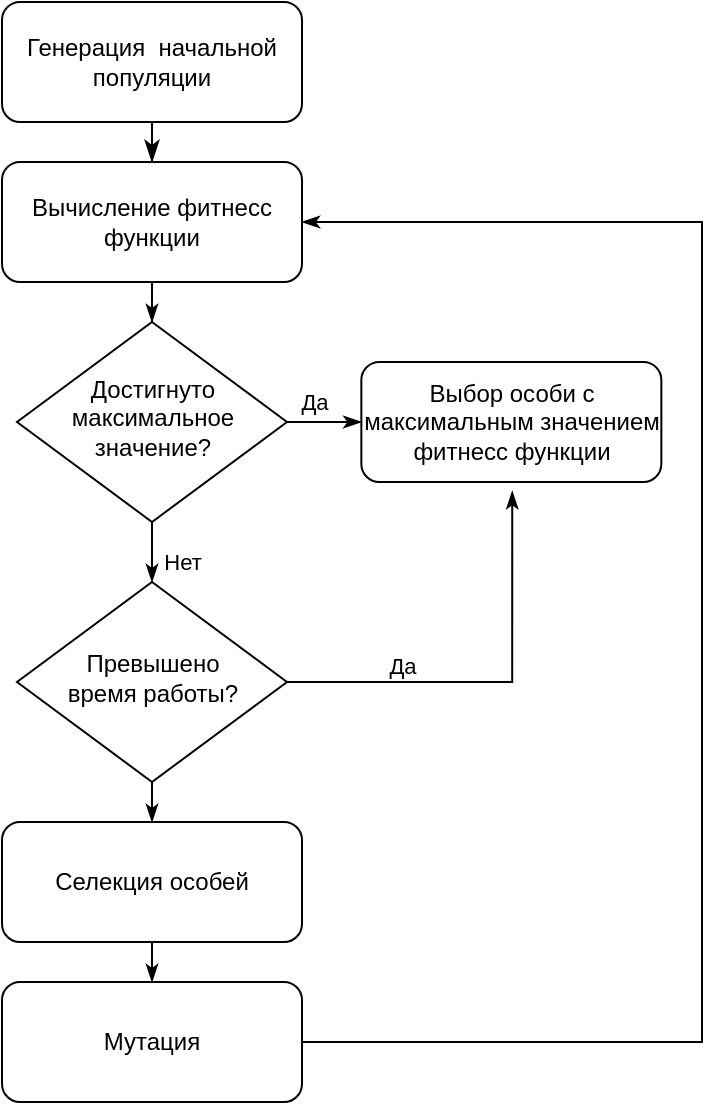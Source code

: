 <mxfile version="14.7.6" type="device"><diagram id="C5RBs43oDa-KdzZeNtuy" name="Page-1"><mxGraphModel dx="906" dy="813" grid="1" gridSize="10" guides="1" tooltips="1" connect="1" arrows="1" fold="1" page="1" pageScale="1" pageWidth="827" pageHeight="1169" math="0" shadow="0"><root><mxCell id="WIyWlLk6GJQsqaUBKTNV-0"/><mxCell id="WIyWlLk6GJQsqaUBKTNV-1" parent="WIyWlLk6GJQsqaUBKTNV-0"/><mxCell id="WIyWlLk6GJQsqaUBKTNV-2" value="" style="rounded=0;html=1;jettySize=auto;orthogonalLoop=1;fontSize=11;endArrow=classicThin;endFill=1;endSize=8;strokeWidth=1;shadow=0;labelBackgroundColor=none;edgeStyle=orthogonalEdgeStyle;entryX=0.5;entryY=0;entryDx=0;entryDy=0;" parent="WIyWlLk6GJQsqaUBKTNV-1" source="WIyWlLk6GJQsqaUBKTNV-3" target="eXZwX7scdl3ENfkhon3l-0" edge="1"><mxGeometry relative="1" as="geometry"/></mxCell><mxCell id="WIyWlLk6GJQsqaUBKTNV-3" value="Генерация &amp;nbsp;начальной популяции" style="rounded=1;whiteSpace=wrap;html=1;fontSize=12;glass=0;strokeWidth=1;shadow=0;" parent="WIyWlLk6GJQsqaUBKTNV-1" vertex="1"><mxGeometry x="160" y="100" width="150" height="60" as="geometry"/></mxCell><mxCell id="eXZwX7scdl3ENfkhon3l-3" style="edgeStyle=orthogonalEdgeStyle;rounded=0;orthogonalLoop=1;jettySize=auto;html=1;endArrow=classicThin;endFill=1;entryX=0;entryY=0.5;entryDx=0;entryDy=0;" edge="1" parent="WIyWlLk6GJQsqaUBKTNV-1" source="WIyWlLk6GJQsqaUBKTNV-6" target="eXZwX7scdl3ENfkhon3l-10"><mxGeometry relative="1" as="geometry"><mxPoint x="390" y="320" as="targetPoint"/></mxGeometry></mxCell><mxCell id="eXZwX7scdl3ENfkhon3l-4" value="Да" style="edgeLabel;html=1;align=center;verticalAlign=middle;resizable=0;points=[];" vertex="1" connectable="0" parent="eXZwX7scdl3ENfkhon3l-3"><mxGeometry x="0.229" y="1" relative="1" as="geometry"><mxPoint x="-8" y="-9" as="offset"/></mxGeometry></mxCell><mxCell id="eXZwX7scdl3ENfkhon3l-13" value="Нет" style="edgeStyle=orthogonalEdgeStyle;rounded=0;orthogonalLoop=1;jettySize=auto;html=1;entryX=0.5;entryY=0;entryDx=0;entryDy=0;endArrow=classicThin;endFill=1;" edge="1" parent="WIyWlLk6GJQsqaUBKTNV-1" source="WIyWlLk6GJQsqaUBKTNV-6" target="eXZwX7scdl3ENfkhon3l-8"><mxGeometry x="-0.198" y="-15" relative="1" as="geometry"><mxPoint as="offset"/></mxGeometry></mxCell><mxCell id="WIyWlLk6GJQsqaUBKTNV-6" value="Достигнуто максимальное значение?" style="rhombus;whiteSpace=wrap;html=1;shadow=0;fontFamily=Helvetica;fontSize=12;align=center;strokeWidth=1;spacing=6;spacingTop=-4;" parent="WIyWlLk6GJQsqaUBKTNV-1" vertex="1"><mxGeometry x="167.5" y="260" width="135" height="100" as="geometry"/></mxCell><mxCell id="eXZwX7scdl3ENfkhon3l-2" style="edgeStyle=orthogonalEdgeStyle;rounded=0;orthogonalLoop=1;jettySize=auto;html=1;entryX=0.5;entryY=0;entryDx=0;entryDy=0;endArrow=classicThin;endFill=1;" edge="1" parent="WIyWlLk6GJQsqaUBKTNV-1" source="eXZwX7scdl3ENfkhon3l-0" target="WIyWlLk6GJQsqaUBKTNV-6"><mxGeometry relative="1" as="geometry"/></mxCell><mxCell id="eXZwX7scdl3ENfkhon3l-0" value="Вычисление фитнесс функции" style="rounded=1;whiteSpace=wrap;html=1;fontSize=12;glass=0;strokeWidth=1;shadow=0;" vertex="1" parent="WIyWlLk6GJQsqaUBKTNV-1"><mxGeometry x="160" y="180" width="150" height="60" as="geometry"/></mxCell><mxCell id="eXZwX7scdl3ENfkhon3l-17" style="edgeStyle=orthogonalEdgeStyle;rounded=0;orthogonalLoop=1;jettySize=auto;html=1;endArrow=classicThin;endFill=1;" edge="1" parent="WIyWlLk6GJQsqaUBKTNV-1" source="eXZwX7scdl3ENfkhon3l-5" target="eXZwX7scdl3ENfkhon3l-6"><mxGeometry relative="1" as="geometry"/></mxCell><mxCell id="eXZwX7scdl3ENfkhon3l-5" value="Селекция особей" style="rounded=1;whiteSpace=wrap;html=1;fontSize=12;glass=0;strokeWidth=1;shadow=0;" vertex="1" parent="WIyWlLk6GJQsqaUBKTNV-1"><mxGeometry x="160" y="510" width="150" height="60" as="geometry"/></mxCell><mxCell id="eXZwX7scdl3ENfkhon3l-15" style="edgeStyle=orthogonalEdgeStyle;rounded=0;orthogonalLoop=1;jettySize=auto;html=1;endArrow=classicThin;endFill=1;entryX=1;entryY=0.5;entryDx=0;entryDy=0;exitX=1;exitY=0.5;exitDx=0;exitDy=0;" edge="1" parent="WIyWlLk6GJQsqaUBKTNV-1" source="eXZwX7scdl3ENfkhon3l-6" target="eXZwX7scdl3ENfkhon3l-0"><mxGeometry relative="1" as="geometry"><mxPoint x="500" y="390" as="targetPoint"/><Array as="points"><mxPoint x="510" y="620"/><mxPoint x="510" y="210"/></Array></mxGeometry></mxCell><mxCell id="eXZwX7scdl3ENfkhon3l-6" value="Мутация" style="rounded=1;whiteSpace=wrap;html=1;fontSize=12;glass=0;strokeWidth=1;shadow=0;" vertex="1" parent="WIyWlLk6GJQsqaUBKTNV-1"><mxGeometry x="160" y="590" width="150" height="60" as="geometry"/></mxCell><mxCell id="eXZwX7scdl3ENfkhon3l-9" style="edgeStyle=orthogonalEdgeStyle;rounded=0;orthogonalLoop=1;jettySize=auto;html=1;endArrow=classicThin;endFill=1;entryX=0.503;entryY=1.076;entryDx=0;entryDy=0;entryPerimeter=0;" edge="1" parent="WIyWlLk6GJQsqaUBKTNV-1" source="eXZwX7scdl3ENfkhon3l-8" target="eXZwX7scdl3ENfkhon3l-10"><mxGeometry relative="1" as="geometry"><mxPoint x="390" y="450" as="targetPoint"/></mxGeometry></mxCell><mxCell id="eXZwX7scdl3ENfkhon3l-16" style="edgeStyle=orthogonalEdgeStyle;rounded=0;orthogonalLoop=1;jettySize=auto;html=1;endArrow=classicThin;endFill=1;" edge="1" parent="WIyWlLk6GJQsqaUBKTNV-1" source="eXZwX7scdl3ENfkhon3l-8" target="eXZwX7scdl3ENfkhon3l-5"><mxGeometry relative="1" as="geometry"/></mxCell><mxCell id="eXZwX7scdl3ENfkhon3l-8" value="Превышено &lt;br&gt;время работы?" style="rhombus;whiteSpace=wrap;html=1;shadow=0;fontFamily=Helvetica;fontSize=12;align=center;strokeWidth=1;spacing=6;spacingTop=-4;" vertex="1" parent="WIyWlLk6GJQsqaUBKTNV-1"><mxGeometry x="167.5" y="390" width="135" height="100" as="geometry"/></mxCell><mxCell id="eXZwX7scdl3ENfkhon3l-10" value="Выбор особи с максимальным значением фитнесс функции" style="rounded=1;whiteSpace=wrap;html=1;fontSize=12;glass=0;strokeWidth=1;shadow=0;" vertex="1" parent="WIyWlLk6GJQsqaUBKTNV-1"><mxGeometry x="339.67" y="280" width="150" height="60" as="geometry"/></mxCell><mxCell id="eXZwX7scdl3ENfkhon3l-14" value="Да" style="edgeLabel;html=1;align=center;verticalAlign=middle;resizable=0;points=[];" vertex="1" connectable="0" parent="WIyWlLk6GJQsqaUBKTNV-1"><mxGeometry x="325.141" y="310.029" as="geometry"><mxPoint x="35" y="122" as="offset"/></mxGeometry></mxCell></root></mxGraphModel></diagram></mxfile>